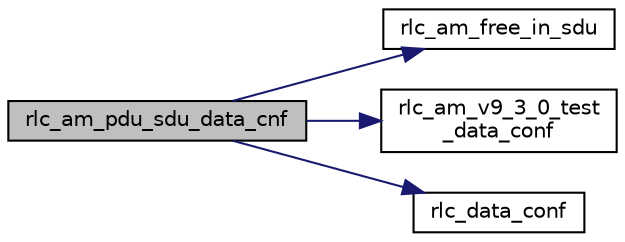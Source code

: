 digraph "rlc_am_pdu_sdu_data_cnf"
{
 // LATEX_PDF_SIZE
  edge [fontname="Helvetica",fontsize="10",labelfontname="Helvetica",labelfontsize="10"];
  node [fontname="Helvetica",fontsize="10",shape=record];
  rankdir="LR";
  Node1 [label="rlc_am_pdu_sdu_data_cnf",height=0.2,width=0.4,color="black", fillcolor="grey75", style="filled", fontcolor="black",tooltip="Process SDU cnf of a ACKED PDU for all SDUs concatenated in this PDU."];
  Node1 -> Node2 [color="midnightblue",fontsize="10",style="solid",fontname="Helvetica"];
  Node2 [label="rlc_am_free_in_sdu",height=0.2,width=0.4,color="black", fillcolor="white", style="filled",URL="$group__em.html#gae6a66590d38cc286fbd0a86eaa691a2f",tooltip="Free a higher layer SDU stored in input_sdus[] buffer."];
  Node1 -> Node3 [color="midnightblue",fontsize="10",style="solid",fontname="Helvetica"];
  Node3 [label="rlc_am_v9_3_0_test\l_data_conf",height=0.2,width=0.4,color="black", fillcolor="white", style="filled",URL="$rlc__am__test_8c.html#a943502b3706a3c62fa189fc24e6a78f0",tooltip=" "];
  Node1 -> Node4 [color="midnightblue",fontsize="10",style="solid",fontname="Helvetica"];
  Node4 [label="rlc_data_conf",height=0.2,width=0.4,color="black", fillcolor="white", style="filled",URL="$group__em.html#gae40d754aac8a97584ffee7c21058f5b2",tooltip="Interface with higher layers, confirm to upper layer the transmission status for a SDU stamped with a..."];
}

